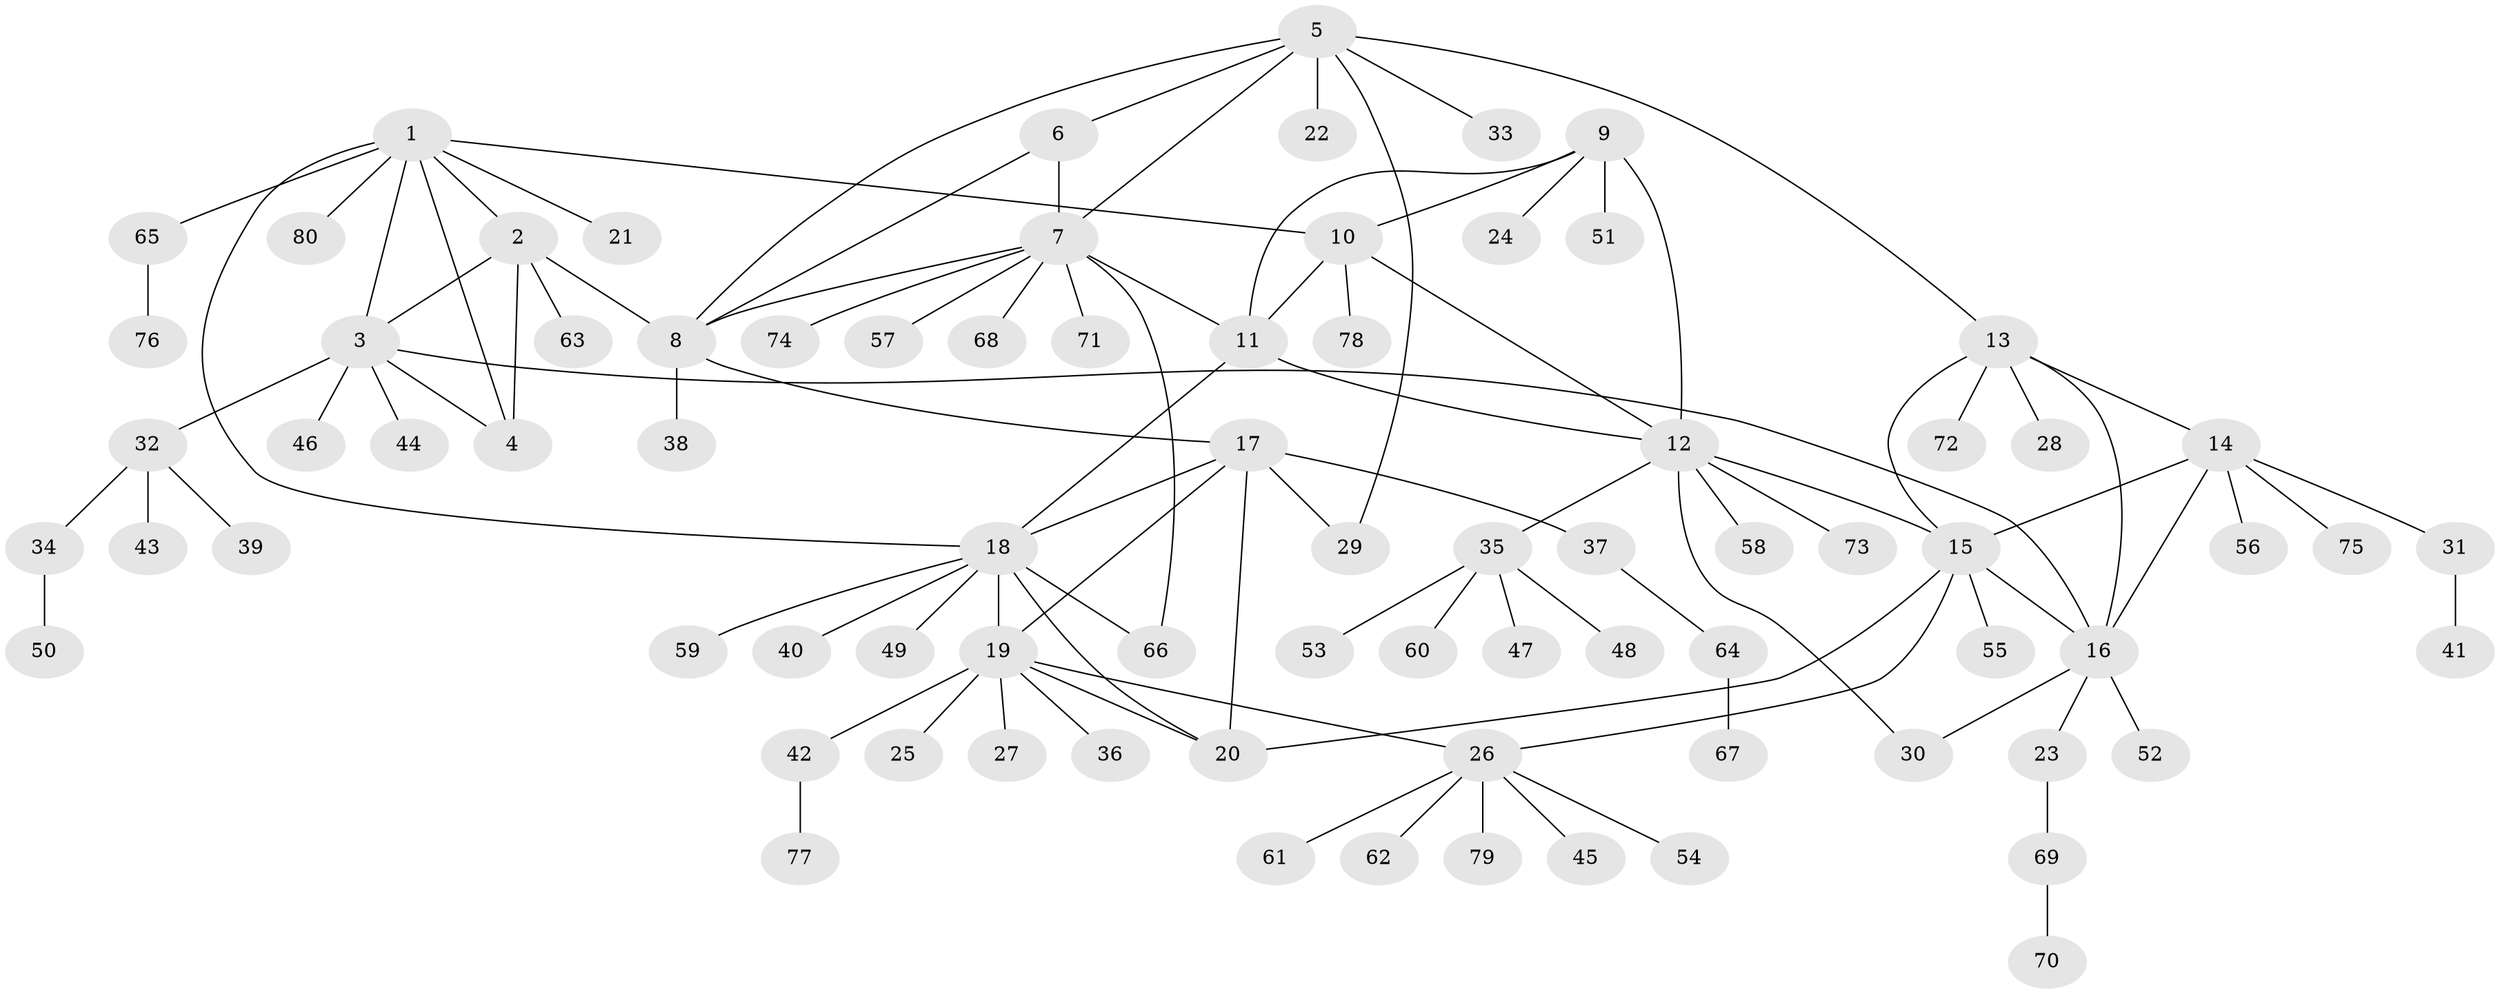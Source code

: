 // coarse degree distribution, {5: 0.041666666666666664, 4: 0.041666666666666664, 1: 0.7083333333333334, 2: 0.08333333333333333, 3: 0.08333333333333333, 14: 0.041666666666666664}
// Generated by graph-tools (version 1.1) at 2025/57/03/04/25 21:57:38]
// undirected, 80 vertices, 104 edges
graph export_dot {
graph [start="1"]
  node [color=gray90,style=filled];
  1;
  2;
  3;
  4;
  5;
  6;
  7;
  8;
  9;
  10;
  11;
  12;
  13;
  14;
  15;
  16;
  17;
  18;
  19;
  20;
  21;
  22;
  23;
  24;
  25;
  26;
  27;
  28;
  29;
  30;
  31;
  32;
  33;
  34;
  35;
  36;
  37;
  38;
  39;
  40;
  41;
  42;
  43;
  44;
  45;
  46;
  47;
  48;
  49;
  50;
  51;
  52;
  53;
  54;
  55;
  56;
  57;
  58;
  59;
  60;
  61;
  62;
  63;
  64;
  65;
  66;
  67;
  68;
  69;
  70;
  71;
  72;
  73;
  74;
  75;
  76;
  77;
  78;
  79;
  80;
  1 -- 2;
  1 -- 3;
  1 -- 4;
  1 -- 10;
  1 -- 18;
  1 -- 21;
  1 -- 65;
  1 -- 80;
  2 -- 3;
  2 -- 4;
  2 -- 8;
  2 -- 63;
  3 -- 4;
  3 -- 16;
  3 -- 32;
  3 -- 44;
  3 -- 46;
  5 -- 6;
  5 -- 7;
  5 -- 8;
  5 -- 13;
  5 -- 22;
  5 -- 29;
  5 -- 33;
  6 -- 7;
  6 -- 8;
  7 -- 8;
  7 -- 11;
  7 -- 57;
  7 -- 66;
  7 -- 68;
  7 -- 71;
  7 -- 74;
  8 -- 17;
  8 -- 38;
  9 -- 10;
  9 -- 11;
  9 -- 12;
  9 -- 24;
  9 -- 51;
  10 -- 11;
  10 -- 12;
  10 -- 78;
  11 -- 12;
  11 -- 18;
  12 -- 15;
  12 -- 30;
  12 -- 35;
  12 -- 58;
  12 -- 73;
  13 -- 14;
  13 -- 15;
  13 -- 16;
  13 -- 28;
  13 -- 72;
  14 -- 15;
  14 -- 16;
  14 -- 31;
  14 -- 56;
  14 -- 75;
  15 -- 16;
  15 -- 20;
  15 -- 26;
  15 -- 55;
  16 -- 23;
  16 -- 30;
  16 -- 52;
  17 -- 18;
  17 -- 19;
  17 -- 20;
  17 -- 29;
  17 -- 37;
  18 -- 19;
  18 -- 20;
  18 -- 40;
  18 -- 49;
  18 -- 59;
  18 -- 66;
  19 -- 20;
  19 -- 25;
  19 -- 26;
  19 -- 27;
  19 -- 36;
  19 -- 42;
  23 -- 69;
  26 -- 45;
  26 -- 54;
  26 -- 61;
  26 -- 62;
  26 -- 79;
  31 -- 41;
  32 -- 34;
  32 -- 39;
  32 -- 43;
  34 -- 50;
  35 -- 47;
  35 -- 48;
  35 -- 53;
  35 -- 60;
  37 -- 64;
  42 -- 77;
  64 -- 67;
  65 -- 76;
  69 -- 70;
}
